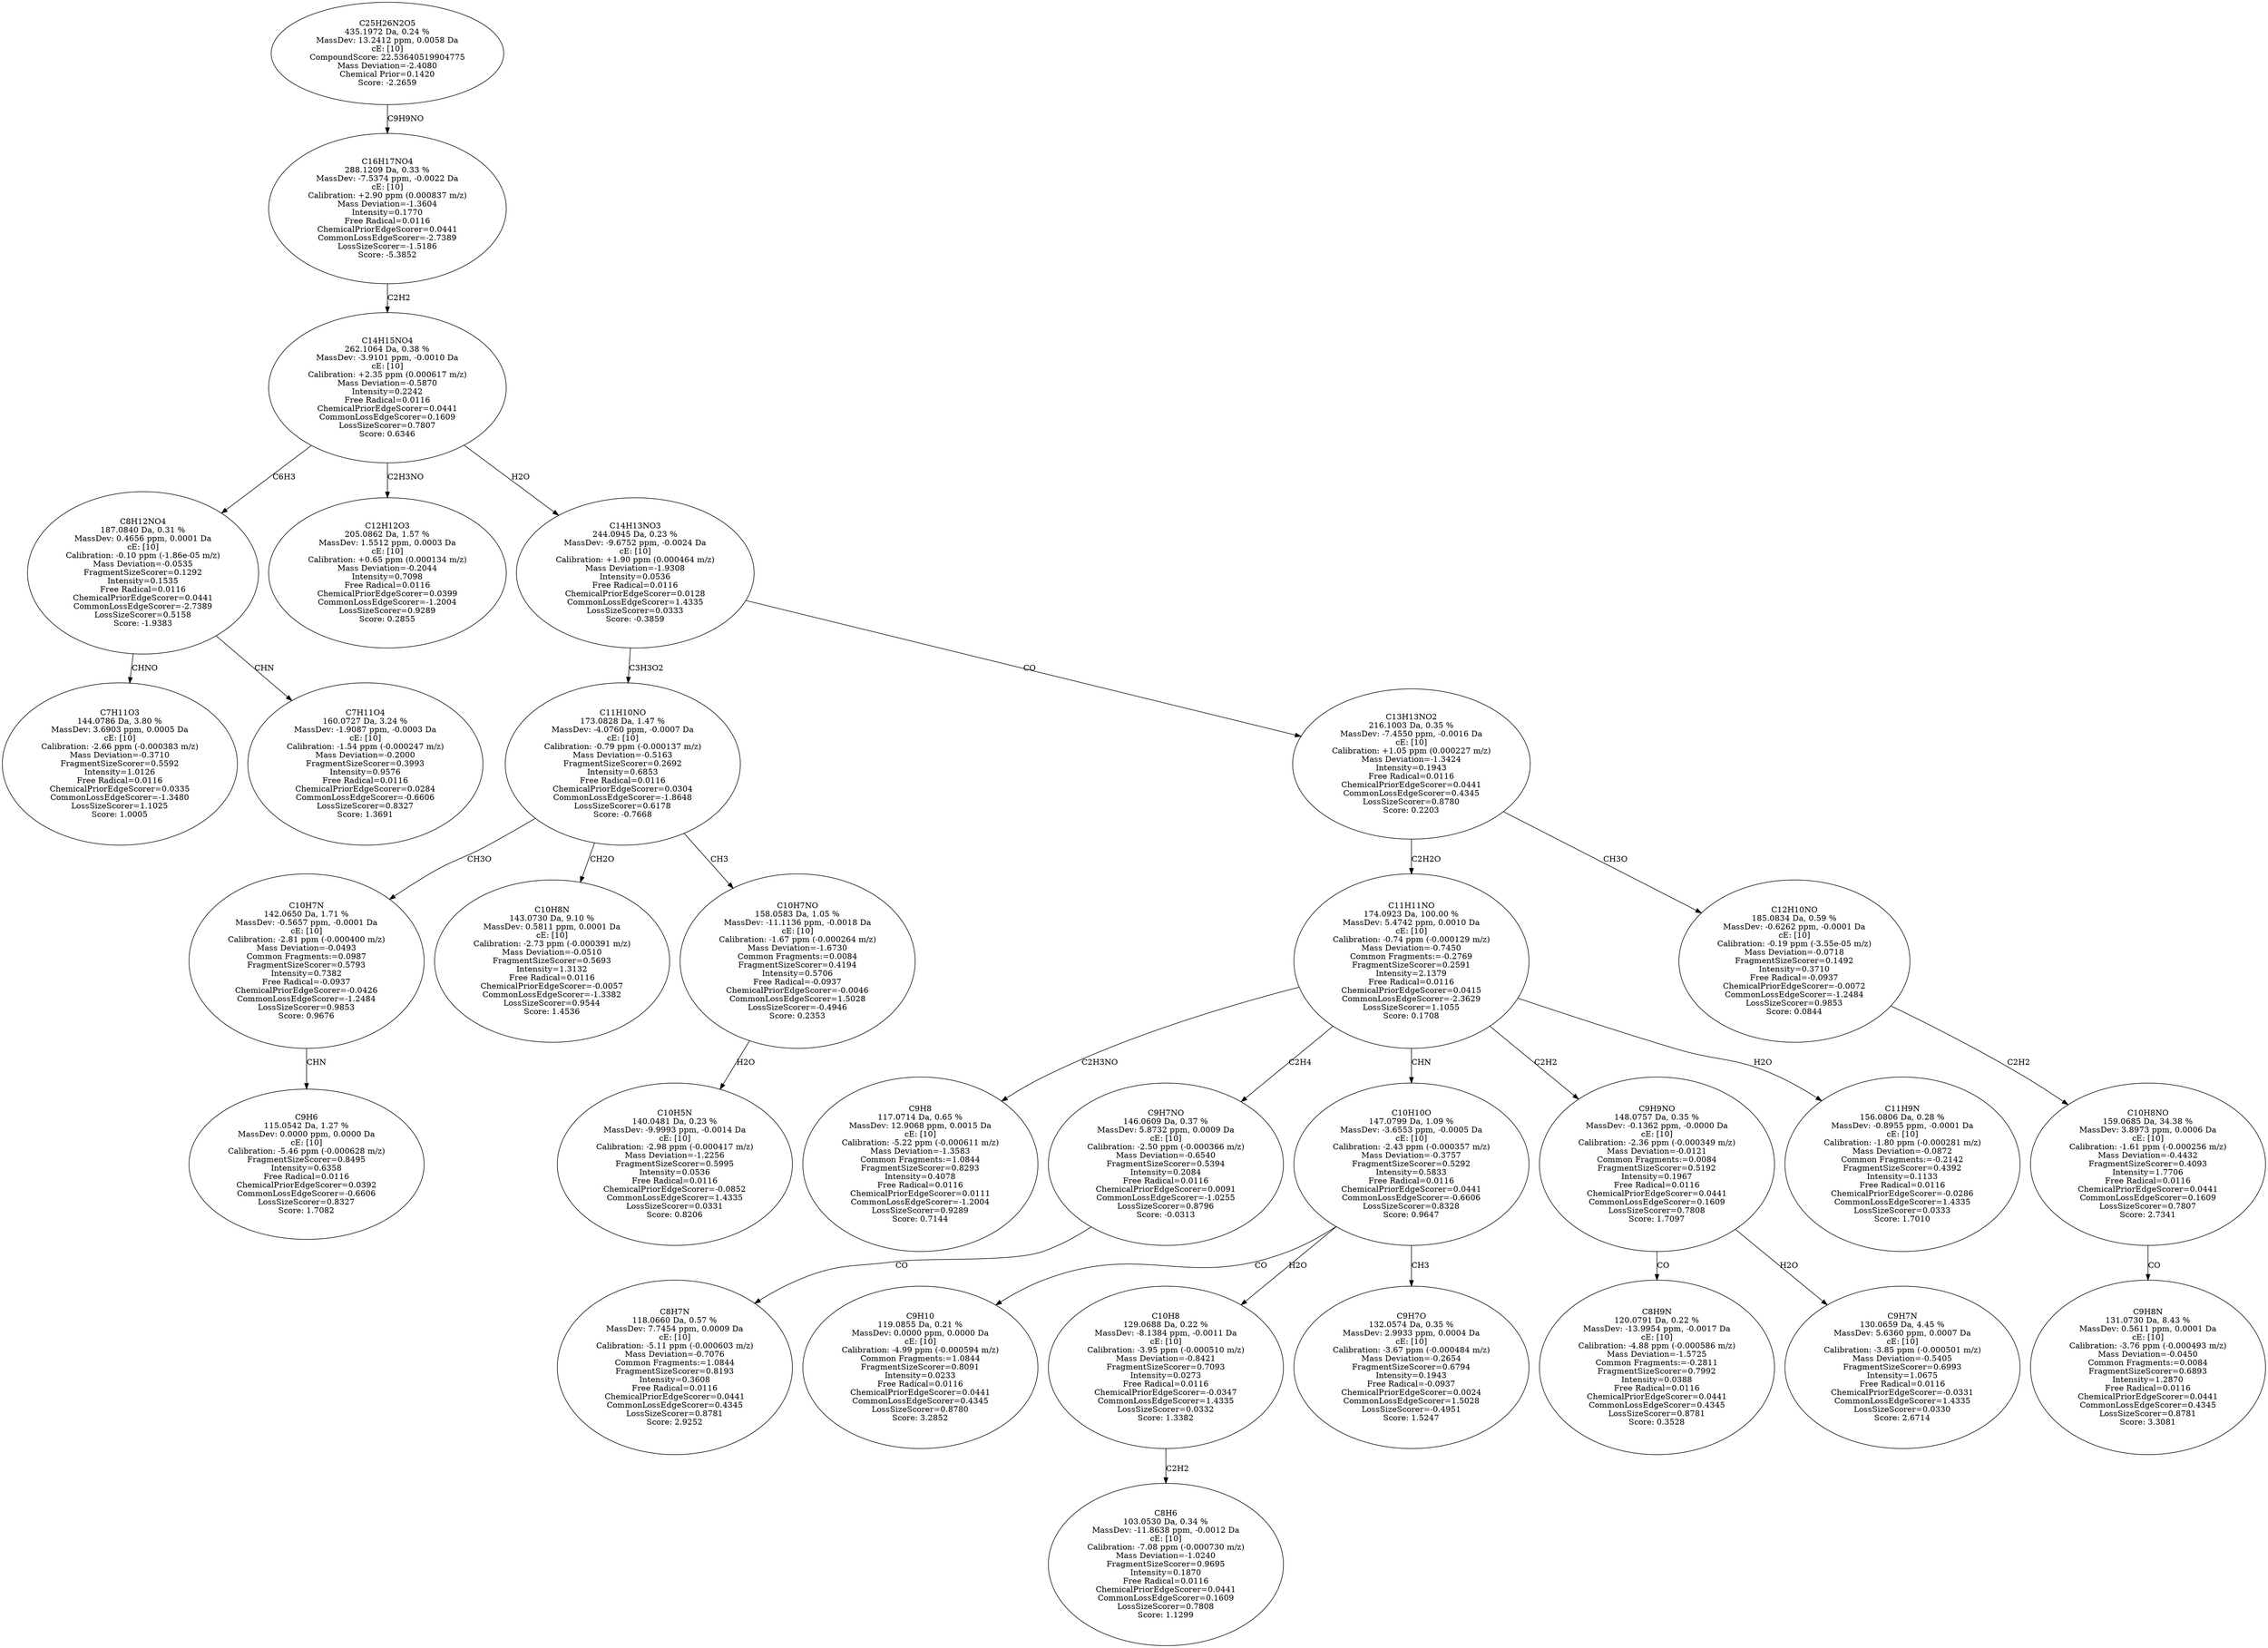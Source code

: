 strict digraph {
v1 [label="C7H11O3\n144.0786 Da, 3.80 %\nMassDev: 3.6903 ppm, 0.0005 Da\ncE: [10]\nCalibration: -2.66 ppm (-0.000383 m/z)\nMass Deviation=-0.3710\nFragmentSizeScorer=0.5592\nIntensity=1.0126\nFree Radical=0.0116\nChemicalPriorEdgeScorer=0.0335\nCommonLossEdgeScorer=-1.3480\nLossSizeScorer=1.1025\nScore: 1.0005"];
v2 [label="C7H11O4\n160.0727 Da, 3.24 %\nMassDev: -1.9087 ppm, -0.0003 Da\ncE: [10]\nCalibration: -1.54 ppm (-0.000247 m/z)\nMass Deviation=-0.2000\nFragmentSizeScorer=0.3993\nIntensity=0.9576\nFree Radical=0.0116\nChemicalPriorEdgeScorer=0.0284\nCommonLossEdgeScorer=-0.6606\nLossSizeScorer=0.8327\nScore: 1.3691"];
v3 [label="C8H12NO4\n187.0840 Da, 0.31 %\nMassDev: 0.4656 ppm, 0.0001 Da\ncE: [10]\nCalibration: -0.10 ppm (-1.86e-05 m/z)\nMass Deviation=-0.0535\nFragmentSizeScorer=0.1292\nIntensity=0.1535\nFree Radical=0.0116\nChemicalPriorEdgeScorer=0.0441\nCommonLossEdgeScorer=-2.7389\nLossSizeScorer=0.5158\nScore: -1.9383"];
v4 [label="C12H12O3\n205.0862 Da, 1.57 %\nMassDev: 1.5512 ppm, 0.0003 Da\ncE: [10]\nCalibration: +0.65 ppm (0.000134 m/z)\nMass Deviation=-0.2044\nIntensity=0.7098\nFree Radical=0.0116\nChemicalPriorEdgeScorer=0.0399\nCommonLossEdgeScorer=-1.2004\nLossSizeScorer=0.9289\nScore: 0.2855"];
v5 [label="C9H6\n115.0542 Da, 1.27 %\nMassDev: 0.0000 ppm, 0.0000 Da\ncE: [10]\nCalibration: -5.46 ppm (-0.000628 m/z)\nFragmentSizeScorer=0.8495\nIntensity=0.6358\nFree Radical=0.0116\nChemicalPriorEdgeScorer=0.0392\nCommonLossEdgeScorer=-0.6606\nLossSizeScorer=0.8327\nScore: 1.7082"];
v6 [label="C10H7N\n142.0650 Da, 1.71 %\nMassDev: -0.5657 ppm, -0.0001 Da\ncE: [10]\nCalibration: -2.81 ppm (-0.000400 m/z)\nMass Deviation=-0.0493\nCommon Fragments:=0.0987\nFragmentSizeScorer=0.5793\nIntensity=0.7382\nFree Radical=-0.0937\nChemicalPriorEdgeScorer=-0.0426\nCommonLossEdgeScorer=-1.2484\nLossSizeScorer=0.9853\nScore: 0.9676"];
v7 [label="C10H8N\n143.0730 Da, 9.10 %\nMassDev: 0.5811 ppm, 0.0001 Da\ncE: [10]\nCalibration: -2.73 ppm (-0.000391 m/z)\nMass Deviation=-0.0510\nFragmentSizeScorer=0.5693\nIntensity=1.3132\nFree Radical=0.0116\nChemicalPriorEdgeScorer=-0.0057\nCommonLossEdgeScorer=-1.3382\nLossSizeScorer=0.9544\nScore: 1.4536"];
v8 [label="C10H5N\n140.0481 Da, 0.23 %\nMassDev: -9.9993 ppm, -0.0014 Da\ncE: [10]\nCalibration: -2.98 ppm (-0.000417 m/z)\nMass Deviation=-1.2256\nFragmentSizeScorer=0.5995\nIntensity=0.0536\nFree Radical=0.0116\nChemicalPriorEdgeScorer=-0.0852\nCommonLossEdgeScorer=1.4335\nLossSizeScorer=0.0331\nScore: 0.8206"];
v9 [label="C10H7NO\n158.0583 Da, 1.05 %\nMassDev: -11.1136 ppm, -0.0018 Da\ncE: [10]\nCalibration: -1.67 ppm (-0.000264 m/z)\nMass Deviation=-1.6730\nCommon Fragments:=0.0084\nFragmentSizeScorer=0.4194\nIntensity=0.5706\nFree Radical=-0.0937\nChemicalPriorEdgeScorer=-0.0046\nCommonLossEdgeScorer=1.5028\nLossSizeScorer=-0.4946\nScore: 0.2353"];
v10 [label="C11H10NO\n173.0828 Da, 1.47 %\nMassDev: -4.0760 ppm, -0.0007 Da\ncE: [10]\nCalibration: -0.79 ppm (-0.000137 m/z)\nMass Deviation=-0.5163\nFragmentSizeScorer=0.2692\nIntensity=0.6853\nFree Radical=0.0116\nChemicalPriorEdgeScorer=0.0304\nCommonLossEdgeScorer=-1.8648\nLossSizeScorer=0.6178\nScore: -0.7668"];
v11 [label="C9H8\n117.0714 Da, 0.65 %\nMassDev: 12.9068 ppm, 0.0015 Da\ncE: [10]\nCalibration: -5.22 ppm (-0.000611 m/z)\nMass Deviation=-1.3583\nCommon Fragments:=1.0844\nFragmentSizeScorer=0.8293\nIntensity=0.4078\nFree Radical=0.0116\nChemicalPriorEdgeScorer=0.0111\nCommonLossEdgeScorer=-1.2004\nLossSizeScorer=0.9289\nScore: 0.7144"];
v12 [label="C8H7N\n118.0660 Da, 0.57 %\nMassDev: 7.7454 ppm, 0.0009 Da\ncE: [10]\nCalibration: -5.11 ppm (-0.000603 m/z)\nMass Deviation=-0.7076\nCommon Fragments:=1.0844\nFragmentSizeScorer=0.8193\nIntensity=0.3608\nFree Radical=0.0116\nChemicalPriorEdgeScorer=0.0441\nCommonLossEdgeScorer=0.4345\nLossSizeScorer=0.8781\nScore: 2.9252"];
v13 [label="C9H7NO\n146.0609 Da, 0.37 %\nMassDev: 5.8732 ppm, 0.0009 Da\ncE: [10]\nCalibration: -2.50 ppm (-0.000366 m/z)\nMass Deviation=-0.6540\nFragmentSizeScorer=0.5394\nIntensity=0.2084\nFree Radical=0.0116\nChemicalPriorEdgeScorer=0.0091\nCommonLossEdgeScorer=-1.0255\nLossSizeScorer=0.8796\nScore: -0.0313"];
v14 [label="C9H10\n119.0855 Da, 0.21 %\nMassDev: 0.0000 ppm, 0.0000 Da\ncE: [10]\nCalibration: -4.99 ppm (-0.000594 m/z)\nCommon Fragments:=1.0844\nFragmentSizeScorer=0.8091\nIntensity=0.0233\nFree Radical=0.0116\nChemicalPriorEdgeScorer=0.0441\nCommonLossEdgeScorer=0.4345\nLossSizeScorer=0.8780\nScore: 3.2852"];
v15 [label="C8H6\n103.0530 Da, 0.34 %\nMassDev: -11.8638 ppm, -0.0012 Da\ncE: [10]\nCalibration: -7.08 ppm (-0.000730 m/z)\nMass Deviation=-1.0240\nFragmentSizeScorer=0.9695\nIntensity=0.1870\nFree Radical=0.0116\nChemicalPriorEdgeScorer=0.0441\nCommonLossEdgeScorer=0.1609\nLossSizeScorer=0.7808\nScore: 1.1299"];
v16 [label="C10H8\n129.0688 Da, 0.22 %\nMassDev: -8.1384 ppm, -0.0011 Da\ncE: [10]\nCalibration: -3.95 ppm (-0.000510 m/z)\nMass Deviation=-0.8421\nFragmentSizeScorer=0.7093\nIntensity=0.0273\nFree Radical=0.0116\nChemicalPriorEdgeScorer=-0.0347\nCommonLossEdgeScorer=1.4335\nLossSizeScorer=0.0332\nScore: 1.3382"];
v17 [label="C9H7O\n132.0574 Da, 0.35 %\nMassDev: 2.9933 ppm, 0.0004 Da\ncE: [10]\nCalibration: -3.67 ppm (-0.000484 m/z)\nMass Deviation=-0.2654\nFragmentSizeScorer=0.6794\nIntensity=0.1943\nFree Radical=-0.0937\nChemicalPriorEdgeScorer=0.0024\nCommonLossEdgeScorer=1.5028\nLossSizeScorer=-0.4951\nScore: 1.5247"];
v18 [label="C10H10O\n147.0799 Da, 1.09 %\nMassDev: -3.6553 ppm, -0.0005 Da\ncE: [10]\nCalibration: -2.43 ppm (-0.000357 m/z)\nMass Deviation=-0.3757\nFragmentSizeScorer=0.5292\nIntensity=0.5833\nFree Radical=0.0116\nChemicalPriorEdgeScorer=0.0441\nCommonLossEdgeScorer=-0.6606\nLossSizeScorer=0.8328\nScore: 0.9647"];
v19 [label="C8H9N\n120.0791 Da, 0.22 %\nMassDev: -13.9954 ppm, -0.0017 Da\ncE: [10]\nCalibration: -4.88 ppm (-0.000586 m/z)\nMass Deviation=-1.5725\nCommon Fragments:=-0.2811\nFragmentSizeScorer=0.7992\nIntensity=0.0388\nFree Radical=0.0116\nChemicalPriorEdgeScorer=0.0441\nCommonLossEdgeScorer=0.4345\nLossSizeScorer=0.8781\nScore: 0.3528"];
v20 [label="C9H7N\n130.0659 Da, 4.45 %\nMassDev: 5.6360 ppm, 0.0007 Da\ncE: [10]\nCalibration: -3.85 ppm (-0.000501 m/z)\nMass Deviation=-0.5405\nFragmentSizeScorer=0.6993\nIntensity=1.0675\nFree Radical=0.0116\nChemicalPriorEdgeScorer=-0.0331\nCommonLossEdgeScorer=1.4335\nLossSizeScorer=0.0330\nScore: 2.6714"];
v21 [label="C9H9NO\n148.0757 Da, 0.35 %\nMassDev: -0.1362 ppm, -0.0000 Da\ncE: [10]\nCalibration: -2.36 ppm (-0.000349 m/z)\nMass Deviation=-0.0121\nCommon Fragments:=0.0084\nFragmentSizeScorer=0.5192\nIntensity=0.1967\nFree Radical=0.0116\nChemicalPriorEdgeScorer=0.0441\nCommonLossEdgeScorer=0.1609\nLossSizeScorer=0.7808\nScore: 1.7097"];
v22 [label="C11H9N\n156.0806 Da, 0.28 %\nMassDev: -0.8955 ppm, -0.0001 Da\ncE: [10]\nCalibration: -1.80 ppm (-0.000281 m/z)\nMass Deviation=-0.0872\nCommon Fragments:=-0.2142\nFragmentSizeScorer=0.4392\nIntensity=0.1133\nFree Radical=0.0116\nChemicalPriorEdgeScorer=-0.0286\nCommonLossEdgeScorer=1.4335\nLossSizeScorer=0.0333\nScore: 1.7010"];
v23 [label="C11H11NO\n174.0923 Da, 100.00 %\nMassDev: 5.4742 ppm, 0.0010 Da\ncE: [10]\nCalibration: -0.74 ppm (-0.000129 m/z)\nMass Deviation=-0.7450\nCommon Fragments:=-0.2769\nFragmentSizeScorer=0.2591\nIntensity=2.1379\nFree Radical=0.0116\nChemicalPriorEdgeScorer=0.0415\nCommonLossEdgeScorer=-2.3629\nLossSizeScorer=1.1055\nScore: 0.1708"];
v24 [label="C9H8N\n131.0730 Da, 8.43 %\nMassDev: 0.5611 ppm, 0.0001 Da\ncE: [10]\nCalibration: -3.76 ppm (-0.000493 m/z)\nMass Deviation=-0.0450\nCommon Fragments:=0.0084\nFragmentSizeScorer=0.6893\nIntensity=1.2870\nFree Radical=0.0116\nChemicalPriorEdgeScorer=0.0441\nCommonLossEdgeScorer=0.4345\nLossSizeScorer=0.8781\nScore: 3.3081"];
v25 [label="C10H8NO\n159.0685 Da, 34.38 %\nMassDev: 3.8973 ppm, 0.0006 Da\ncE: [10]\nCalibration: -1.61 ppm (-0.000256 m/z)\nMass Deviation=-0.4432\nFragmentSizeScorer=0.4093\nIntensity=1.7706\nFree Radical=0.0116\nChemicalPriorEdgeScorer=0.0441\nCommonLossEdgeScorer=0.1609\nLossSizeScorer=0.7807\nScore: 2.7341"];
v26 [label="C12H10NO\n185.0834 Da, 0.59 %\nMassDev: -0.6262 ppm, -0.0001 Da\ncE: [10]\nCalibration: -0.19 ppm (-3.55e-05 m/z)\nMass Deviation=-0.0718\nFragmentSizeScorer=0.1492\nIntensity=0.3710\nFree Radical=-0.0937\nChemicalPriorEdgeScorer=-0.0072\nCommonLossEdgeScorer=-1.2484\nLossSizeScorer=0.9853\nScore: 0.0844"];
v27 [label="C13H13NO2\n216.1003 Da, 0.35 %\nMassDev: -7.4550 ppm, -0.0016 Da\ncE: [10]\nCalibration: +1.05 ppm (0.000227 m/z)\nMass Deviation=-1.3424\nIntensity=0.1943\nFree Radical=0.0116\nChemicalPriorEdgeScorer=0.0441\nCommonLossEdgeScorer=0.4345\nLossSizeScorer=0.8780\nScore: 0.2203"];
v28 [label="C14H13NO3\n244.0945 Da, 0.23 %\nMassDev: -9.6752 ppm, -0.0024 Da\ncE: [10]\nCalibration: +1.90 ppm (0.000464 m/z)\nMass Deviation=-1.9308\nIntensity=0.0536\nFree Radical=0.0116\nChemicalPriorEdgeScorer=0.0128\nCommonLossEdgeScorer=1.4335\nLossSizeScorer=0.0333\nScore: -0.3859"];
v29 [label="C14H15NO4\n262.1064 Da, 0.38 %\nMassDev: -3.9101 ppm, -0.0010 Da\ncE: [10]\nCalibration: +2.35 ppm (0.000617 m/z)\nMass Deviation=-0.5870\nIntensity=0.2242\nFree Radical=0.0116\nChemicalPriorEdgeScorer=0.0441\nCommonLossEdgeScorer=0.1609\nLossSizeScorer=0.7807\nScore: 0.6346"];
v30 [label="C16H17NO4\n288.1209 Da, 0.33 %\nMassDev: -7.5374 ppm, -0.0022 Da\ncE: [10]\nCalibration: +2.90 ppm (0.000837 m/z)\nMass Deviation=-1.3604\nIntensity=0.1770\nFree Radical=0.0116\nChemicalPriorEdgeScorer=0.0441\nCommonLossEdgeScorer=-2.7389\nLossSizeScorer=-1.5186\nScore: -5.3852"];
v31 [label="C25H26N2O5\n435.1972 Da, 0.24 %\nMassDev: 13.2412 ppm, 0.0058 Da\ncE: [10]\nCompoundScore: 22.53640519904775\nMass Deviation=-2.4080\nChemical Prior=0.1420\nScore: -2.2659"];
v3 -> v1 [label="CHNO"];
v3 -> v2 [label="CHN"];
v29 -> v3 [label="C6H3"];
v29 -> v4 [label="C2H3NO"];
v6 -> v5 [label="CHN"];
v10 -> v6 [label="CH3O"];
v10 -> v7 [label="CH2O"];
v9 -> v8 [label="H2O"];
v10 -> v9 [label="CH3"];
v28 -> v10 [label="C3H3O2"];
v23 -> v11 [label="C2H3NO"];
v13 -> v12 [label="CO"];
v23 -> v13 [label="C2H4"];
v18 -> v14 [label="CO"];
v16 -> v15 [label="C2H2"];
v18 -> v16 [label="H2O"];
v18 -> v17 [label="CH3"];
v23 -> v18 [label="CHN"];
v21 -> v19 [label="CO"];
v21 -> v20 [label="H2O"];
v23 -> v21 [label="C2H2"];
v23 -> v22 [label="H2O"];
v27 -> v23 [label="C2H2O"];
v25 -> v24 [label="CO"];
v26 -> v25 [label="C2H2"];
v27 -> v26 [label="CH3O"];
v28 -> v27 [label="CO"];
v29 -> v28 [label="H2O"];
v30 -> v29 [label="C2H2"];
v31 -> v30 [label="C9H9NO"];
}